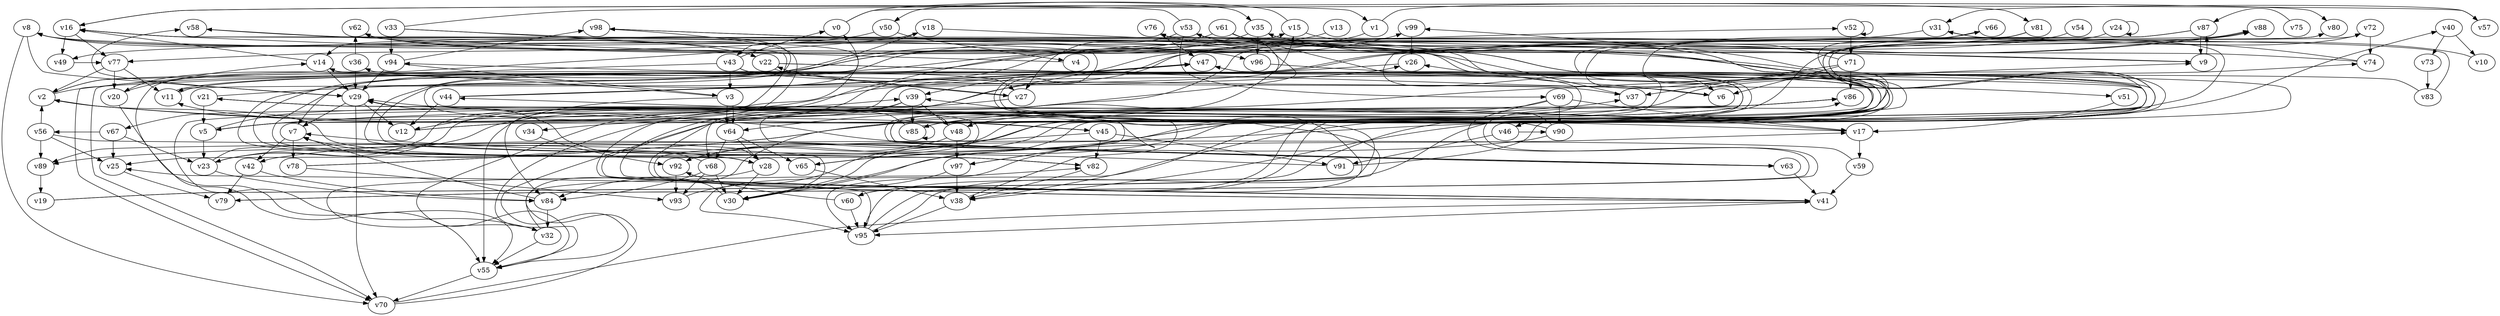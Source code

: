 // Benchmark game 140 - 100 vertices
digraph G {
    v0 [name="v0", player=1];
    v1 [name="v1", player=0];
    v2 [name="v2", player=1];
    v3 [name="v3", player=1];
    v4 [name="v4", player=0];
    v5 [name="v5", player=0, target=1];
    v6 [name="v6", player=0, target=1];
    v7 [name="v7", player=1];
    v8 [name="v8", player=0];
    v9 [name="v9", player=1];
    v10 [name="v10", player=0];
    v11 [name="v11", player=0];
    v12 [name="v12", player=0];
    v13 [name="v13", player=0];
    v14 [name="v14", player=1];
    v15 [name="v15", player=1, target=1];
    v16 [name="v16", player=1];
    v17 [name="v17", player=0];
    v18 [name="v18", player=0];
    v19 [name="v19", player=0];
    v20 [name="v20", player=0];
    v21 [name="v21", player=0];
    v22 [name="v22", player=1];
    v23 [name="v23", player=0];
    v24 [name="v24", player=1];
    v25 [name="v25", player=1];
    v26 [name="v26", player=0];
    v27 [name="v27", player=0];
    v28 [name="v28", player=0];
    v29 [name="v29", player=1];
    v30 [name="v30", player=1];
    v31 [name="v31", player=1];
    v32 [name="v32", player=0, target=1];
    v33 [name="v33", player=1];
    v34 [name="v34", player=0, target=1];
    v35 [name="v35", player=0];
    v36 [name="v36", player=1];
    v37 [name="v37", player=0];
    v38 [name="v38", player=0, target=1];
    v39 [name="v39", player=0];
    v40 [name="v40", player=1];
    v41 [name="v41", player=1];
    v42 [name="v42", player=1];
    v43 [name="v43", player=0];
    v44 [name="v44", player=1];
    v45 [name="v45", player=0];
    v46 [name="v46", player=1];
    v47 [name="v47", player=1, target=1];
    v48 [name="v48", player=0, target=1];
    v49 [name="v49", player=0];
    v50 [name="v50", player=1];
    v51 [name="v51", player=1];
    v52 [name="v52", player=0, target=1];
    v53 [name="v53", player=1];
    v54 [name="v54", player=1];
    v55 [name="v55", player=0, target=1];
    v56 [name="v56", player=0];
    v57 [name="v57", player=0];
    v58 [name="v58", player=1];
    v59 [name="v59", player=1];
    v60 [name="v60", player=1];
    v61 [name="v61", player=1];
    v62 [name="v62", player=0];
    v63 [name="v63", player=1, target=1];
    v64 [name="v64", player=1, target=1];
    v65 [name="v65", player=1];
    v66 [name="v66", player=0];
    v67 [name="v67", player=0];
    v68 [name="v68", player=0];
    v69 [name="v69", player=0];
    v70 [name="v70", player=0];
    v71 [name="v71", player=1];
    v72 [name="v72", player=1, target=1];
    v73 [name="v73", player=0];
    v74 [name="v74", player=1];
    v75 [name="v75", player=0];
    v76 [name="v76", player=1];
    v77 [name="v77", player=0];
    v78 [name="v78", player=1];
    v79 [name="v79", player=0];
    v80 [name="v80", player=1];
    v81 [name="v81", player=0];
    v82 [name="v82", player=0];
    v83 [name="v83", player=1];
    v84 [name="v84", player=0];
    v85 [name="v85", player=1];
    v86 [name="v86", player=1];
    v87 [name="v87", player=0];
    v88 [name="v88", player=1];
    v89 [name="v89", player=0];
    v90 [name="v90", player=0];
    v91 [name="v91", player=0];
    v92 [name="v92", player=1];
    v93 [name="v93", player=0];
    v94 [name="v94", player=1, target=1];
    v95 [name="v95", player=1];
    v96 [name="v96", player=0];
    v97 [name="v97", player=1];
    v98 [name="v98", player=0];
    v99 [name="v99", player=1];

    v0 -> v35 [constraint="time % 6 == 5"];
    v1 -> v45 [constraint="time == 1"];
    v2 -> v15 [constraint="time == 13"];
    v3 -> v64 [constraint="time == 13"];
    v4 -> v58 [constraint="(time % 4 == 1) || (time % 3 == 2)"];
    v5 -> v17 [constraint="time == 14"];
    v6 -> v98 [constraint="time == 6"];
    v7 -> v78;
    v8 -> v29 [constraint="time % 2 == 0"];
    v9 -> v16 [constraint="time == 0"];
    v10 -> v31 [constraint="time >= 15"];
    v11 -> v88 [constraint="time >= 2"];
    v12 -> v80 [constraint="time == 14"];
    v13 -> v82 [constraint="time >= 5"];
    v14 -> v16 [constraint="time <= 11"];
    v15 -> v50 [constraint="time % 5 == 4"];
    v16 -> v1 [constraint="time % 5 == 0"];
    v17 -> v59;
    v18 -> v55 [constraint="time == 17"];
    v19 -> v2 [constraint="time == 12"];
    v20 -> v14 [constraint="time % 2 == 1"];
    v21 -> v52 [constraint="time == 10"];
    v22 -> v48 [constraint="time == 12"];
    v23 -> v28 [constraint="time % 3 == 1"];
    v24 -> v24 [constraint="(time >= 2) && (time <= 18)"];
    v25 -> v79;
    v26 -> v84 [constraint="time >= 15"];
    v27 -> v22;
    v28 -> v7 [constraint="time <= 10"];
    v29 -> v12;
    v30 -> v62 [constraint="time % 6 == 4"];
    v31 -> v23 [constraint="time <= 14"];
    v32 -> v82 [constraint="time % 6 == 5"];
    v33 -> v94;
    v34 -> v92;
    v35 -> v96;
    v36 -> v29;
    v37 -> v98 [constraint="time == 18"];
    v38 -> v95;
    v39 -> v63 [constraint="time % 4 == 0"];
    v40 -> v10;
    v41 -> v16 [constraint="time % 6 == 1"];
    v42 -> v79;
    v43 -> v3;
    v44 -> v26 [constraint="time == 9"];
    v45 -> v41 [constraint="time <= 13"];
    v46 -> v91;
    v47 -> v70 [constraint="time <= 6"];
    v48 -> v92 [constraint="time <= 14"];
    v49 -> v77 [constraint="time % 2 == 0"];
    v50 -> v77;
    v51 -> v17;
    v52 -> v52 [constraint="time % 4 == 1"];
    v53 -> v69 [constraint="time >= 13"];
    v54 -> v55 [constraint="time % 2 == 0"];
    v55 -> v70;
    v56 -> v2 [constraint="time >= 4"];
    v57 -> v31 [constraint="time % 3 == 1"];
    v58 -> v95 [constraint="time == 6"];
    v59 -> v89 [constraint="time == 9"];
    v60 -> v92 [constraint="time <= 14"];
    v61 -> v63 [constraint="time % 2 == 1"];
    v62 -> v46 [constraint="time <= 18"];
    v63 -> v11 [constraint="time <= 15"];
    v64 -> v68;
    v65 -> v14 [constraint="time % 2 == 1"];
    v66 -> v89 [constraint="(time >= 3) && (time <= 24)"];
    v67 -> v23;
    v68 -> v30;
    v69 -> v79 [constraint="time == 16"];
    v70 -> v74 [constraint="time >= 14"];
    v71 -> v43 [constraint="time >= 9"];
    v72 -> v74;
    v73 -> v83;
    v74 -> v8 [constraint="time <= 6"];
    v75 -> v87 [constraint="time % 6 == 5"];
    v76 -> v9 [constraint="time <= 20"];
    v77 -> v20;
    v78 -> v93 [constraint="time >= 11"];
    v79 -> v86 [constraint="time <= 20"];
    v80 -> v38 [constraint="(time % 2 == 0) || (time % 3 == 2)"];
    v81 -> v97 [constraint="time == 3"];
    v82 -> v0 [constraint="time % 6 == 1"];
    v83 -> v39 [constraint="time >= 5"];
    v84 -> v32;
    v85 -> v31 [constraint="time == 4"];
    v86 -> v34 [constraint="time % 4 == 0"];
    v87 -> v63 [constraint="time % 6 == 2"];
    v88 -> v60 [constraint="time >= 1"];
    v89 -> v19;
    v90 -> v16 [constraint="time % 3 == 0"];
    v91 -> v7 [constraint="time % 4 == 3"];
    v92 -> v8 [constraint="time % 2 == 0"];
    v93 -> v37 [constraint="time % 6 == 3"];
    v94 -> v98 [constraint="time % 3 == 0"];
    v95 -> v39 [constraint="time <= 5"];
    v96 -> v85 [constraint="time >= 3"];
    v97 -> v38;
    v98 -> v5 [constraint="time == 12"];
    v99 -> v26;
    v48 -> v97;
    v71 -> v37;
    v8 -> v70 [constraint="time == 14"];
    v55 -> v86 [constraint="time <= 24"];
    v53 -> v11 [constraint="time % 5 == 4"];
    v56 -> v89;
    v53 -> v16 [constraint="time >= 1"];
    v38 -> v21 [constraint="time >= 8"];
    v46 -> v90 [constraint="time % 2 == 0"];
    v11 -> v88 [constraint="(time % 2 == 0) || (time % 5 == 2)"];
    v19 -> v44 [constraint="time <= 25"];
    v22 -> v27;
    v44 -> v12;
    v52 -> v71;
    v41 -> v15 [constraint="time == 4"];
    v64 -> v65;
    v5 -> v39 [constraint="time % 5 == 0"];
    v46 -> v35 [constraint="time == 0"];
    v47 -> v5 [constraint="time % 6 == 5"];
    v42 -> v84 [constraint="(time % 2 == 1) || (time % 3 == 0)"];
    v97 -> v36 [constraint="time == 0"];
    v67 -> v56 [constraint="time % 5 == 2"];
    v16 -> v49;
    v21 -> v95 [constraint="time % 4 == 2"];
    v14 -> v29;
    v24 -> v41 [constraint="time % 2 == 0"];
    v87 -> v9;
    v61 -> v95 [constraint="time == 0"];
    v18 -> v30 [constraint="time >= 6"];
    v69 -> v17;
    v3 -> v55;
    v39 -> v85;
    v47 -> v60 [constraint="time <= 21"];
    v67 -> v25;
    v50 -> v4;
    v48 -> v12 [constraint="time == 10"];
    v35 -> v28 [constraint="time >= 5"];
    v74 -> v14 [constraint="time >= 11"];
    v90 -> v64 [constraint="time % 4 == 2"];
    v85 -> v40 [constraint="time == 9"];
    v83 -> v53 [constraint="time % 3 == 0"];
    v29 -> v7;
    v2 -> v27 [constraint="time <= 6"];
    v85 -> v85 [constraint="time >= 12"];
    v43 -> v70 [constraint="time >= 9"];
    v15 -> v46 [constraint="time % 4 == 1"];
    v43 -> v0 [constraint="time <= 18"];
    v16 -> v77;
    v68 -> v84;
    v95 -> v76 [constraint="time >= 5"];
    v78 -> v8 [constraint="(time >= 5) && (time <= 18)"];
    v56 -> v25;
    v8 -> v22 [constraint="time >= 14"];
    v78 -> v26 [constraint="time % 5 == 2"];
    v43 -> v51 [constraint="time >= 6"];
    v84 -> v7 [constraint="time <= 9"];
    v1 -> v81 [constraint="time % 4 == 1"];
    v69 -> v90;
    v63 -> v86 [constraint="time % 3 == 1"];
    v76 -> v47;
    v23 -> v99 [constraint="time >= 7"];
    v41 -> v9 [constraint="time % 4 == 0"];
    v32 -> v55;
    v21 -> v5;
    v33 -> v5 [constraint="time >= 10"];
    v64 -> v28;
    v0 -> v57 [constraint="time >= 13"];
    v9 -> v87 [constraint="time % 2 == 0"];
    v94 -> v3 [constraint="time % 3 == 0"];
    v56 -> v30 [constraint="time == 19"];
    v92 -> v72 [constraint="time == 5"];
    v12 -> v47 [constraint="time == 20"];
    v97 -> v30 [constraint="time >= 13"];
    v59 -> v41;
    v63 -> v41;
    v69 -> v48;
    v23 -> v84;
    v2 -> v82 [constraint="time % 2 == 0"];
    v40 -> v73;
    v90 -> v42 [constraint="time <= 7"];
    v68 -> v29 [constraint="time == 20"];
    v5 -> v23;
    v60 -> v95;
    v85 -> v67 [constraint="time % 4 == 3"];
    v90 -> v66 [constraint="time >= 14"];
    v17 -> v29 [constraint="time == 20"];
    v71 -> v86;
    v20 -> v55 [constraint="time == 3"];
    v81 -> v38 [constraint="time % 6 == 5"];
    v65 -> v38;
    v92 -> v29 [constraint="time <= 13"];
    v36 -> v62 [constraint="time == 18"];
    v23 -> v62 [constraint="time % 5 == 4"];
    v95 -> v25 [constraint="time % 3 == 0"];
    v44 -> v47 [constraint="time >= 14"];
    v46 -> v94 [constraint="time % 2 == 1"];
    v45 -> v91;
    v94 -> v29;
    v28 -> v32 [constraint="time % 6 == 0"];
    v46 -> v72 [constraint="time % 6 == 1"];
    v88 -> v49 [constraint="time % 4 == 2"];
    v28 -> v30 [constraint="time % 3 == 0"];
    v33 -> v80 [constraint="time <= 9"];
    v77 -> v2;
    v2 -> v6 [constraint="time % 2 == 0"];
    v77 -> v11;
    v82 -> v38;
    v44 -> v47 [constraint="(time % 3 == 0) || (time % 3 == 1)"];
    v27 -> v32 [constraint="time % 4 == 1"];
    v7 -> v42;
    v33 -> v96 [constraint="time % 5 == 2"];
    v45 -> v2 [constraint="time >= 3"];
    v29 -> v70;
    v81 -> v68 [constraint="time % 5 == 0"];
    v29 -> v58 [constraint="time % 6 == 2"];
    v87 -> v65 [constraint="time % 2 == 1"];
    v28 -> v18 [constraint="time <= 8"];
    v39 -> v48;
    v43 -> v37;
    v39 -> v55 [constraint="time >= 14"];
    v53 -> v27 [constraint="time >= 11"];
    v91 -> v99 [constraint="time >= 8"];
    v22 -> v6;
    v21 -> v25 [constraint="time % 3 == 0"];
    v61 -> v7 [constraint="time == 8"];
    v30 -> v17 [constraint="time == 9"];
    v3 -> v20 [constraint="time == 10"];
    v70 -> v41 [constraint="time % 4 == 2"];
    v71 -> v6;
    v92 -> v93;
    v3 -> v64;
    v45 -> v82;
    v68 -> v93;
    v41 -> v95 [constraint="time % 2 == 1"];
    v30 -> v84 [constraint="time % 3 == 1"];
    v28 -> v62 [constraint="time % 4 == 0"];
}
